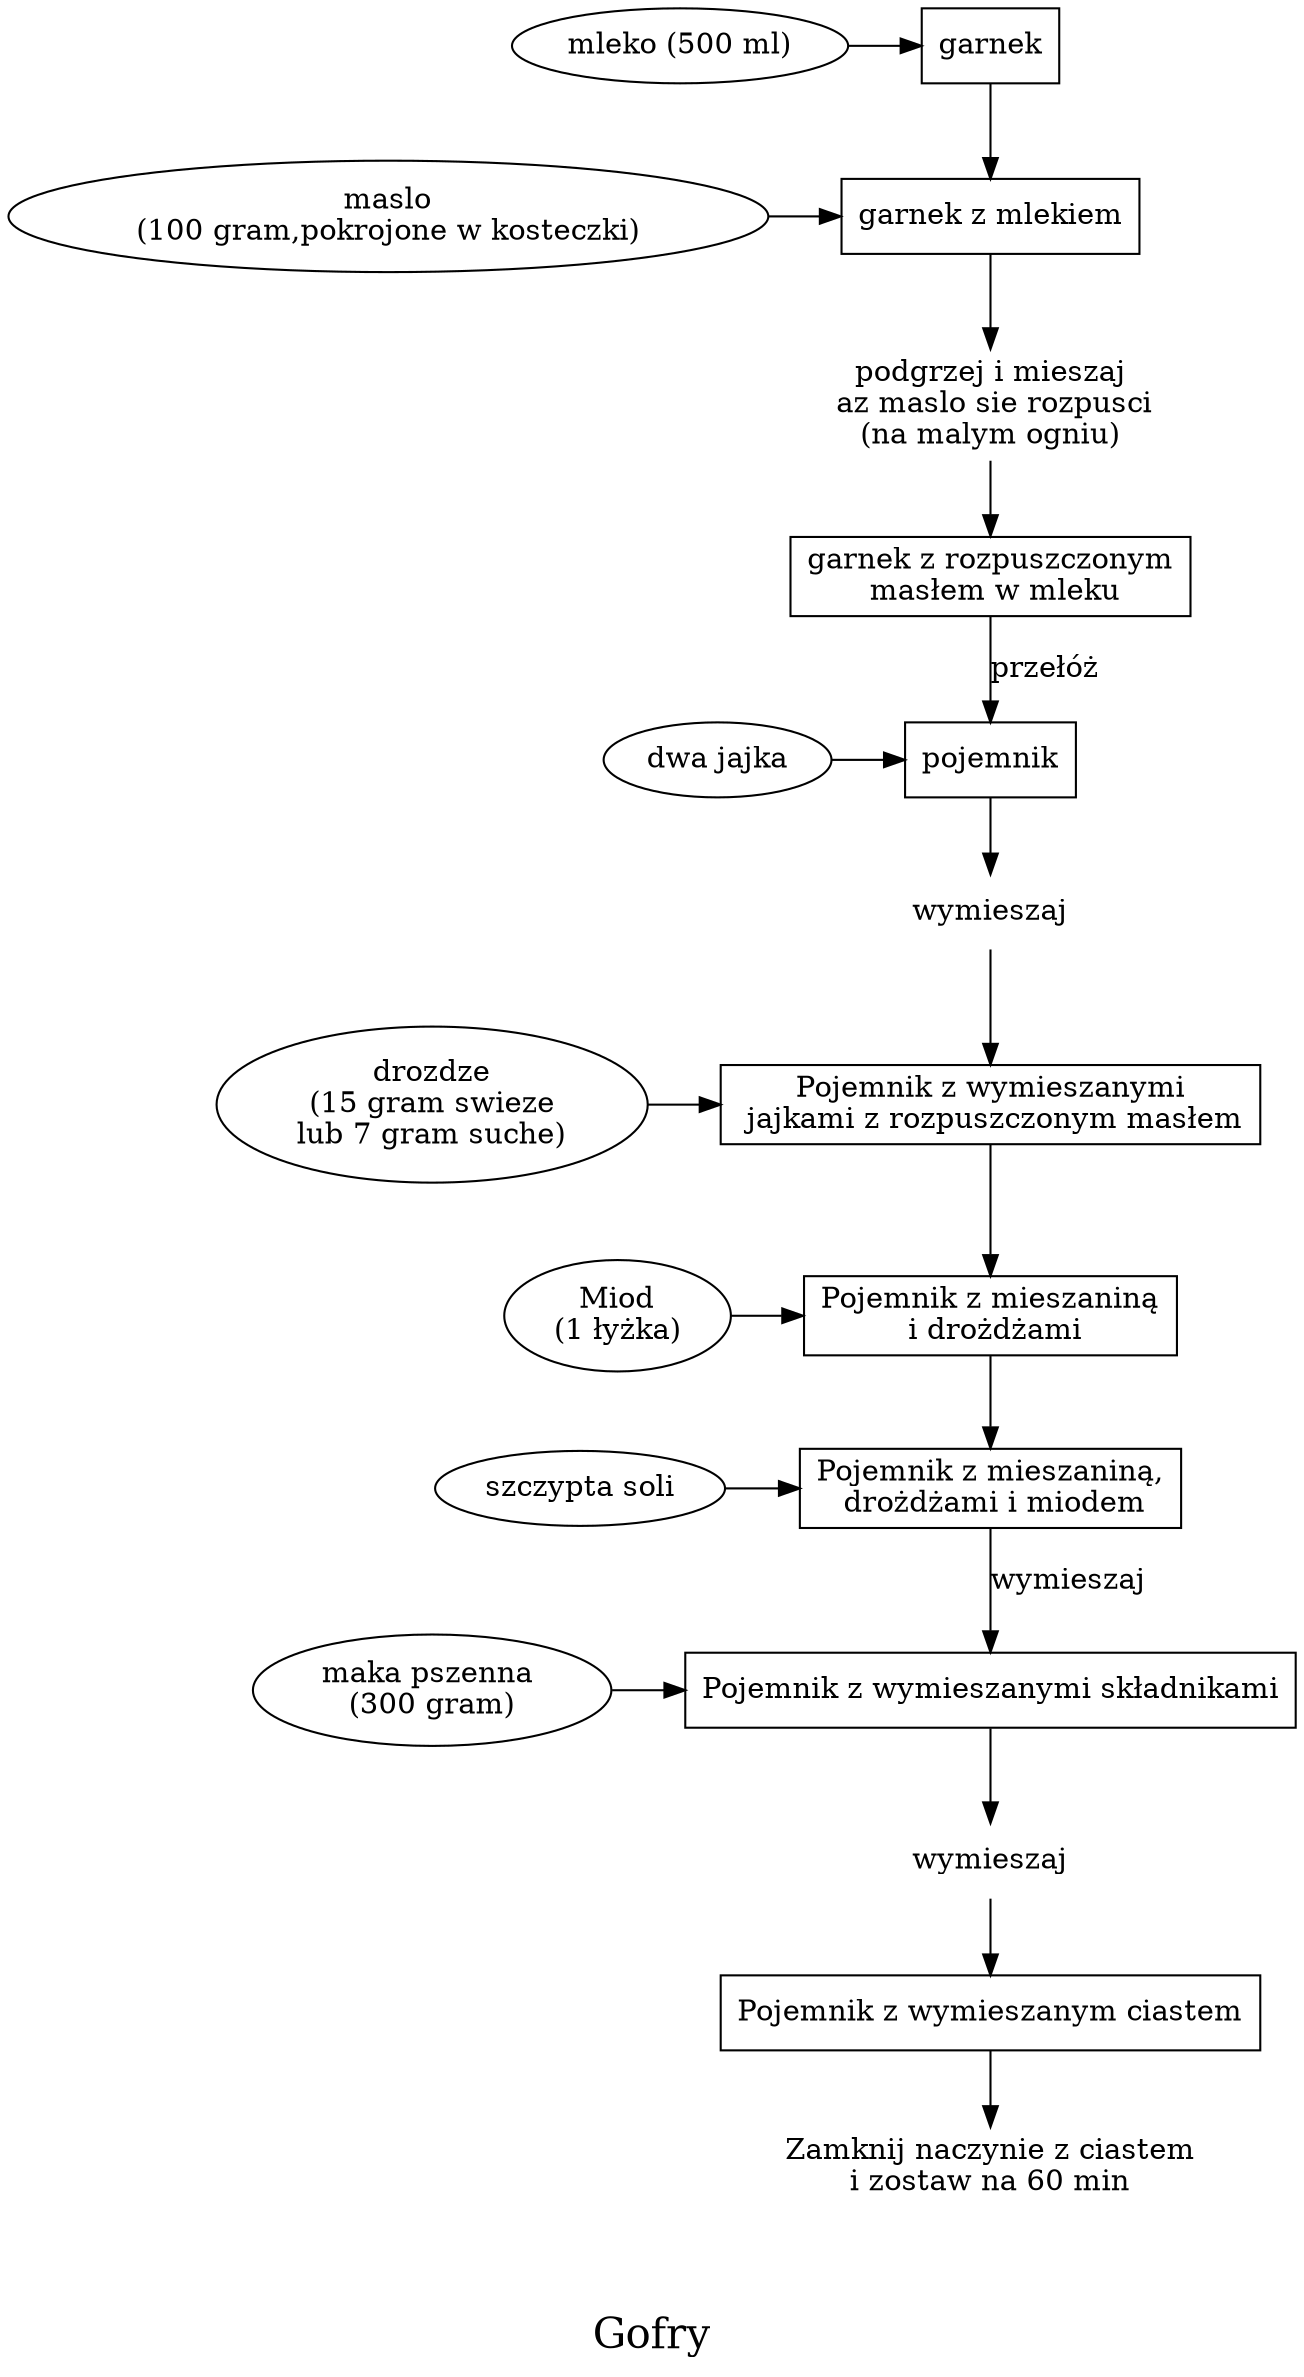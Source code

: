 
digraph G {
  fontsize=20
  label="\n\nGofry"
  URL="https://www.kwestiasmaku.com/przepis/gofry"
  {rank=same mleko,garnek}
  {rank=same maslo,garnek2}
  {rank=same jajka,pojemnik}
  {rank=same drozdze,pojemnik2}
  {rank=same miod,pojemnik3}
  {rank=same sol,pojemnik4}
  {rank=same maka,pojemnik5}
  maka[label="maka pszenna \n(300 gram)"]
  maslo[label="maslo\n(100 gram,pokrojone w kosteczki)"]
  mleko[label="mleko (500 ml)"]
  jajka[label="dwa jajka"]
  sol[label="szczypta soli"]
  miod[label="Miod\n(1 łyżka)"]
  drozdze[label="drozdze\n(15 gram swieze\nlub 7 gram suche)"]

  mieszaj[label="podgrzej i mieszaj\n az maslo sie rozpusci\n(na malym ogniu)",shape=none]
  mieszaj2[label="wymieszaj",shape=none]
  mieszaj3[label="wymieszaj",shape=none]
  zamknij[label="Zamknij naczynie z ciastem\ni zostaw na 60 min",shape=none]
  mieszaj2[label="wymieszaj",shape=none]
  garnek[shape=rectangle,label="garnek"]
  garnek2[shape=rectangle,label="garnek z mlekiem"]
  garnek3[shape=rectangle,label="garnek z rozpuszczonym\n masłem w mleku"]
  pojemnik[shape=rectangle,label="pojemnik"]
  pojemnik2[shape=rectangle,label="Pojemnik z wymieszanymi\n jajkami z rozpuszczonym masłem"]
  pojemnik3[shape=rectangle,label="Pojemnik z mieszaniną\n i drożdżami"]
  pojemnik4[shape=rectangle,label="Pojemnik z mieszaniną,\n drożdżami i miodem"]
  pojemnik5[shape=rectangle,label="Pojemnik z wymieszanymi składnikami"]
  pojemnik6[shape=rectangle,label="Pojemnik z wymieszanym ciastem"]
  mleko->garnek
  garnek->garnek2
  maslo->garnek2->mieszaj->garnek3
  garnek3->pojemnik[label=przełóż]
  jajka->pojemnik->mieszaj2->pojemnik2
  drozdze->pojemnik2->pojemnik3
  miod->pojemnik3->pojemnik4 
  sol->pojemnik4
  pojemnik4->pojemnik5[label="wymieszaj"]
  maka->pojemnik5->mieszaj3->pojemnik6->zamknij
}
